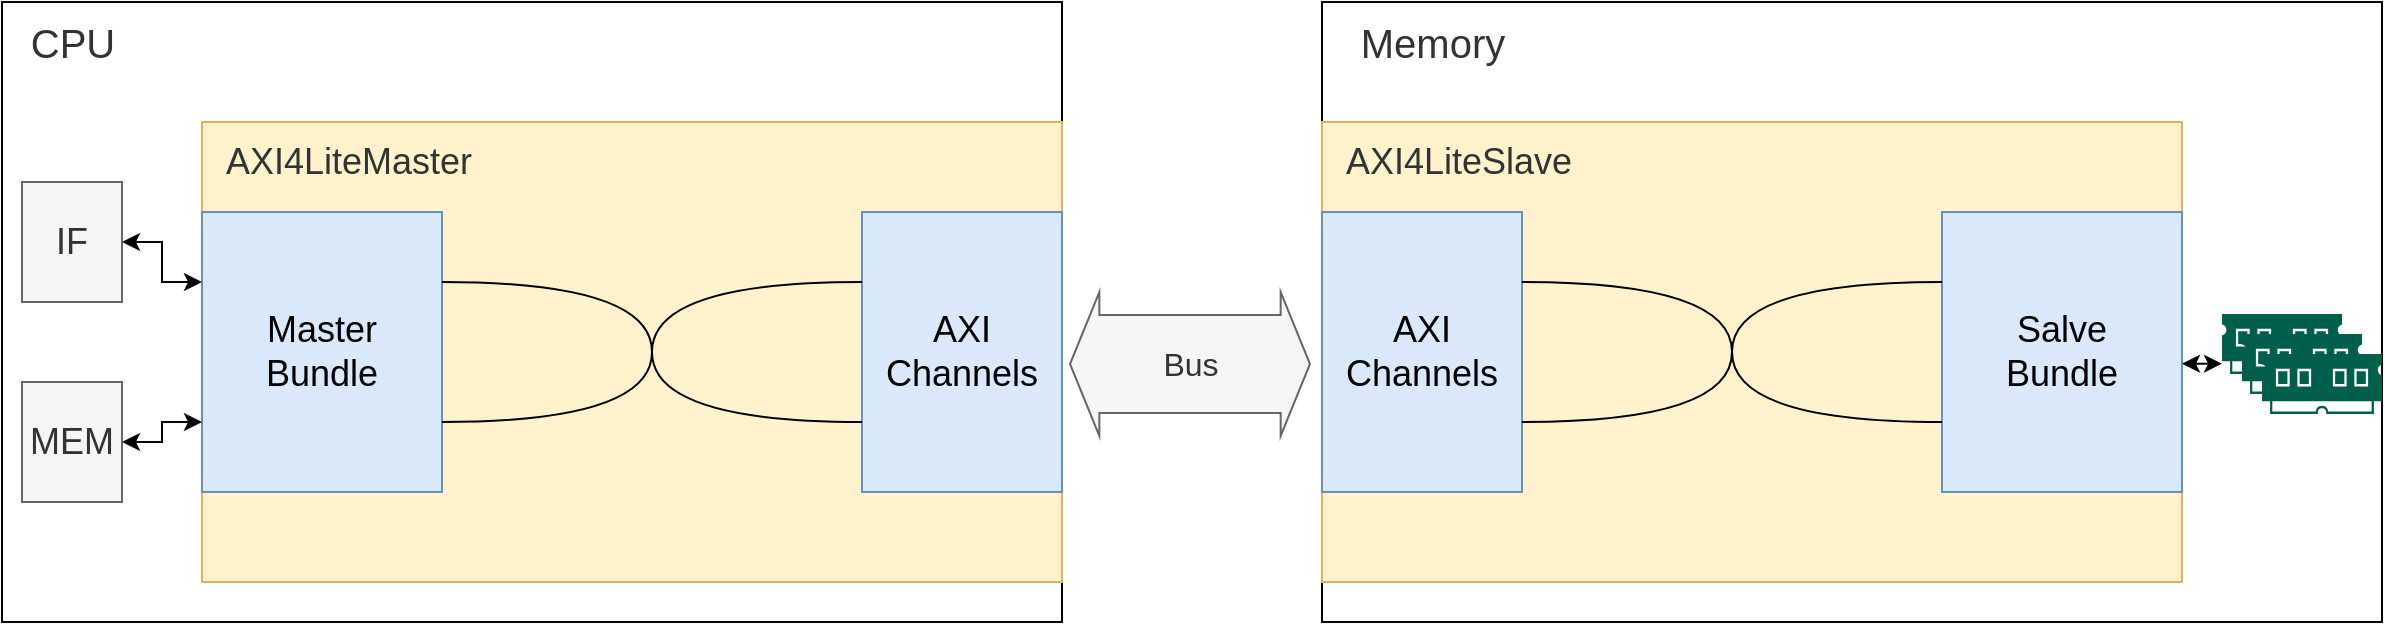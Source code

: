 <mxfile version="28.0.4">
  <diagram name="第 1 页" id="aj2UyGKnMBBOljkiEFC_">
    <mxGraphModel dx="3235" dy="1209" grid="1" gridSize="10" guides="1" tooltips="1" connect="1" arrows="1" fold="1" page="1" pageScale="1" pageWidth="1169" pageHeight="827" math="0" shadow="0">
      <root>
        <mxCell id="0" />
        <mxCell id="1" parent="0" />
        <mxCell id="MILzZHtj4D0qBju9K7Hq-22" value="" style="rounded=0;whiteSpace=wrap;html=1;align=center;verticalAlign=middle;fontFamily=Helvetica;fontSize=12;" vertex="1" parent="1">
          <mxGeometry x="580" y="180" width="530" height="310" as="geometry" />
        </mxCell>
        <mxCell id="MILzZHtj4D0qBju9K7Hq-20" value="" style="rounded=0;whiteSpace=wrap;html=1;align=center;verticalAlign=middle;fontFamily=Helvetica;fontSize=12;" vertex="1" parent="1">
          <mxGeometry x="-80" y="180" width="530" height="310" as="geometry" />
        </mxCell>
        <mxCell id="UVHe-0nhMJIl-7QzKLo--1" value="" style="rounded=0;whiteSpace=wrap;html=1;fillColor=#fff2cc;strokeColor=#d6b656;" parent="1" vertex="1">
          <mxGeometry x="20" y="240" width="430" height="230" as="geometry" />
        </mxCell>
        <mxCell id="MILzZHtj4D0qBju9K7Hq-1" value="&lt;font style=&quot;font-size: 18px;&quot;&gt;AXI&lt;/font&gt;&lt;div&gt;&lt;font style=&quot;font-size: 18px;&quot;&gt;Channels&lt;/font&gt;&lt;/div&gt;" style="rounded=0;whiteSpace=wrap;html=1;fillColor=#dae8fc;strokeColor=#6c8ebf;" vertex="1" parent="1">
          <mxGeometry x="350" y="285" width="100" height="140" as="geometry" />
        </mxCell>
        <mxCell id="MILzZHtj4D0qBju9K7Hq-2" value="&lt;div&gt;&lt;font style=&quot;font-size: 18px;&quot;&gt;Master&lt;br&gt;Bundle&lt;/font&gt;&lt;/div&gt;" style="rounded=0;whiteSpace=wrap;html=1;fillColor=#dae8fc;strokeColor=#6c8ebf;" vertex="1" parent="1">
          <mxGeometry x="20" y="285" width="120" height="140" as="geometry" />
        </mxCell>
        <mxCell id="MILzZHtj4D0qBju9K7Hq-3" value="" style="endArrow=none;html=1;rounded=0;fontFamily=Helvetica;fontSize=12;fontColor=#333333;edgeStyle=orthogonalEdgeStyle;curved=1;exitX=1;exitY=0.25;exitDx=0;exitDy=0;entryX=0;entryY=0.75;entryDx=0;entryDy=0;" edge="1" parent="1" source="MILzZHtj4D0qBju9K7Hq-2" target="MILzZHtj4D0qBju9K7Hq-1">
          <mxGeometry width="50" height="50" relative="1" as="geometry">
            <mxPoint x="180" y="320" as="sourcePoint" />
            <mxPoint x="230" y="270" as="targetPoint" />
          </mxGeometry>
        </mxCell>
        <mxCell id="MILzZHtj4D0qBju9K7Hq-4" value="" style="endArrow=none;html=1;rounded=0;fontFamily=Helvetica;fontSize=12;fontColor=#333333;edgeStyle=orthogonalEdgeStyle;curved=1;exitX=1;exitY=0.75;exitDx=0;exitDy=0;entryX=0;entryY=0.25;entryDx=0;entryDy=0;" edge="1" parent="1" source="MILzZHtj4D0qBju9K7Hq-2" target="MILzZHtj4D0qBju9K7Hq-1">
          <mxGeometry width="50" height="50" relative="1" as="geometry">
            <mxPoint x="250" y="370" as="sourcePoint" />
            <mxPoint x="440" y="440" as="targetPoint" />
          </mxGeometry>
        </mxCell>
        <mxCell id="MILzZHtj4D0qBju9K7Hq-5" value="AXI4LiteMaster" style="text;html=1;align=left;verticalAlign=middle;resizable=0;points=[];autosize=1;strokeColor=none;fillColor=none;fontFamily=Helvetica;fontSize=18;fontColor=#333333;" vertex="1" parent="1">
          <mxGeometry x="30" y="240" width="150" height="40" as="geometry" />
        </mxCell>
        <mxCell id="MILzZHtj4D0qBju9K7Hq-6" value="" style="rounded=0;whiteSpace=wrap;html=1;fillColor=#fff2cc;strokeColor=#d6b656;" vertex="1" parent="1">
          <mxGeometry x="580" y="240" width="430" height="230" as="geometry" />
        </mxCell>
        <mxCell id="MILzZHtj4D0qBju9K7Hq-7" value="&lt;span style=&quot;font-size: 18px;&quot;&gt;Salve&lt;br&gt;Bundle&lt;/span&gt;" style="rounded=0;whiteSpace=wrap;html=1;fillColor=#dae8fc;strokeColor=#6c8ebf;" vertex="1" parent="1">
          <mxGeometry x="890" y="285" width="120" height="140" as="geometry" />
        </mxCell>
        <mxCell id="MILzZHtj4D0qBju9K7Hq-8" value="&lt;div&gt;&lt;span style=&quot;font-size: 18px;&quot;&gt;AXI&lt;br&gt;Channels&lt;/span&gt;&lt;/div&gt;" style="rounded=0;whiteSpace=wrap;html=1;fillColor=#dae8fc;strokeColor=#6c8ebf;" vertex="1" parent="1">
          <mxGeometry x="580" y="285" width="100" height="140" as="geometry" />
        </mxCell>
        <mxCell id="MILzZHtj4D0qBju9K7Hq-9" value="" style="endArrow=none;html=1;rounded=0;fontFamily=Helvetica;fontSize=12;fontColor=#333333;edgeStyle=orthogonalEdgeStyle;curved=1;exitX=1;exitY=0.25;exitDx=0;exitDy=0;entryX=0;entryY=0.75;entryDx=0;entryDy=0;" edge="1" parent="1" source="MILzZHtj4D0qBju9K7Hq-8" target="MILzZHtj4D0qBju9K7Hq-7">
          <mxGeometry width="50" height="50" relative="1" as="geometry">
            <mxPoint x="740" y="320" as="sourcePoint" />
            <mxPoint x="790" y="270" as="targetPoint" />
          </mxGeometry>
        </mxCell>
        <mxCell id="MILzZHtj4D0qBju9K7Hq-10" value="" style="endArrow=none;html=1;rounded=0;fontFamily=Helvetica;fontSize=12;fontColor=#333333;edgeStyle=orthogonalEdgeStyle;curved=1;exitX=1;exitY=0.75;exitDx=0;exitDy=0;entryX=0;entryY=0.25;entryDx=0;entryDy=0;" edge="1" parent="1" source="MILzZHtj4D0qBju9K7Hq-8" target="MILzZHtj4D0qBju9K7Hq-7">
          <mxGeometry width="50" height="50" relative="1" as="geometry">
            <mxPoint x="810" y="370" as="sourcePoint" />
            <mxPoint x="1000" y="440" as="targetPoint" />
          </mxGeometry>
        </mxCell>
        <mxCell id="MILzZHtj4D0qBju9K7Hq-11" value="AXI4LiteSlave" style="text;html=1;align=left;verticalAlign=middle;resizable=0;points=[];autosize=1;strokeColor=none;fillColor=none;fontFamily=Helvetica;fontSize=18;fontColor=#333333;" vertex="1" parent="1">
          <mxGeometry x="590" y="240" width="140" height="40" as="geometry" />
        </mxCell>
        <mxCell id="MILzZHtj4D0qBju9K7Hq-18" value="Bus" style="html=1;shadow=0;dashed=0;align=center;verticalAlign=middle;shape=mxgraph.arrows2.twoWayArrow;dy=0.32;dx=14.67;rounded=0;strokeColor=#666666;fontFamily=Helvetica;fontSize=16;fontColor=#333333;fillColor=#f5f5f5;" vertex="1" parent="1">
          <mxGeometry x="454" y="325" width="120" height="72" as="geometry" />
        </mxCell>
        <mxCell id="MILzZHtj4D0qBju9K7Hq-21" value="&lt;font style=&quot;font-size: 20px;&quot;&gt;CPU&lt;/font&gt;" style="text;html=1;align=center;verticalAlign=middle;resizable=0;points=[];autosize=1;strokeColor=none;fillColor=none;fontFamily=Helvetica;fontSize=12;fontColor=#333333;" vertex="1" parent="1">
          <mxGeometry x="-80" y="180" width="70" height="40" as="geometry" />
        </mxCell>
        <mxCell id="MILzZHtj4D0qBju9K7Hq-23" value="&lt;span style=&quot;font-size: 20px;&quot;&gt;Memory&lt;/span&gt;" style="text;html=1;align=center;verticalAlign=middle;resizable=0;points=[];autosize=1;strokeColor=none;fillColor=none;fontFamily=Helvetica;fontSize=12;fontColor=#333333;" vertex="1" parent="1">
          <mxGeometry x="585" y="180" width="100" height="40" as="geometry" />
        </mxCell>
        <mxCell id="MILzZHtj4D0qBju9K7Hq-26" style="edgeStyle=orthogonalEdgeStyle;rounded=0;orthogonalLoop=1;jettySize=auto;html=1;exitX=1;exitY=0.5;exitDx=0;exitDy=0;entryX=0;entryY=0.25;entryDx=0;entryDy=0;fontFamily=Helvetica;fontSize=12;fontColor=#333333;startArrow=classic;startFill=1;" edge="1" parent="1" source="MILzZHtj4D0qBju9K7Hq-24" target="MILzZHtj4D0qBju9K7Hq-2">
          <mxGeometry relative="1" as="geometry" />
        </mxCell>
        <mxCell id="MILzZHtj4D0qBju9K7Hq-24" value="&lt;font style=&quot;font-size: 18px;&quot;&gt;IF&lt;/font&gt;" style="rounded=0;whiteSpace=wrap;html=1;strokeColor=#666666;align=center;verticalAlign=middle;fontFamily=Helvetica;fontSize=12;fontColor=#333333;fillColor=#f5f5f5;" vertex="1" parent="1">
          <mxGeometry x="-70" y="270" width="50" height="60" as="geometry" />
        </mxCell>
        <mxCell id="MILzZHtj4D0qBju9K7Hq-27" style="edgeStyle=orthogonalEdgeStyle;rounded=0;orthogonalLoop=1;jettySize=auto;html=1;exitX=1;exitY=0.5;exitDx=0;exitDy=0;entryX=0;entryY=0.75;entryDx=0;entryDy=0;fontFamily=Helvetica;fontSize=12;fontColor=#333333;startArrow=classic;startFill=1;" edge="1" parent="1" source="MILzZHtj4D0qBju9K7Hq-25" target="MILzZHtj4D0qBju9K7Hq-2">
          <mxGeometry relative="1" as="geometry" />
        </mxCell>
        <mxCell id="MILzZHtj4D0qBju9K7Hq-25" value="&lt;font style=&quot;font-size: 18px;&quot;&gt;MEM&lt;/font&gt;" style="rounded=0;whiteSpace=wrap;html=1;strokeColor=#666666;align=center;verticalAlign=middle;fontFamily=Helvetica;fontSize=12;fontColor=#333333;fillColor=#f5f5f5;" vertex="1" parent="1">
          <mxGeometry x="-70" y="370" width="50" height="60" as="geometry" />
        </mxCell>
        <mxCell id="MILzZHtj4D0qBju9K7Hq-33" value="" style="group" vertex="1" connectable="0" parent="1">
          <mxGeometry x="1030" y="336" width="80" height="50" as="geometry" />
        </mxCell>
        <mxCell id="MILzZHtj4D0qBju9K7Hq-30" value="" style="sketch=0;pointerEvents=1;shadow=0;dashed=0;html=1;strokeColor=none;fillColor=#005F4B;labelPosition=center;verticalLabelPosition=bottom;verticalAlign=top;align=center;outlineConnect=0;shape=mxgraph.veeam2.ram;rounded=0;fontFamily=Helvetica;fontSize=12;fontColor=#333333;" vertex="1" parent="MILzZHtj4D0qBju9K7Hq-33">
          <mxGeometry width="60" height="30" as="geometry" />
        </mxCell>
        <mxCell id="MILzZHtj4D0qBju9K7Hq-31" value="" style="sketch=0;pointerEvents=1;shadow=0;dashed=0;html=1;strokeColor=none;fillColor=#005F4B;labelPosition=center;verticalLabelPosition=bottom;verticalAlign=top;align=center;outlineConnect=0;shape=mxgraph.veeam2.ram;rounded=0;fontFamily=Helvetica;fontSize=12;fontColor=#333333;" vertex="1" parent="MILzZHtj4D0qBju9K7Hq-33">
          <mxGeometry x="10" y="10" width="60" height="30" as="geometry" />
        </mxCell>
        <mxCell id="MILzZHtj4D0qBju9K7Hq-32" value="" style="sketch=0;pointerEvents=1;shadow=0;dashed=0;html=1;strokeColor=none;fillColor=#005F4B;labelPosition=center;verticalLabelPosition=bottom;verticalAlign=top;align=center;outlineConnect=0;shape=mxgraph.veeam2.ram;rounded=0;fontFamily=Helvetica;fontSize=12;fontColor=#333333;" vertex="1" parent="MILzZHtj4D0qBju9K7Hq-33">
          <mxGeometry x="20" y="20" width="60" height="30" as="geometry" />
        </mxCell>
        <mxCell id="MILzZHtj4D0qBju9K7Hq-35" value="" style="endArrow=classic;startArrow=classic;html=1;rounded=0;fontFamily=Helvetica;fontSize=12;fontColor=#333333;" edge="1" parent="1">
          <mxGeometry width="50" height="50" relative="1" as="geometry">
            <mxPoint x="1010" y="360.86" as="sourcePoint" />
            <mxPoint x="1030" y="360.86" as="targetPoint" />
          </mxGeometry>
        </mxCell>
      </root>
    </mxGraphModel>
  </diagram>
</mxfile>
